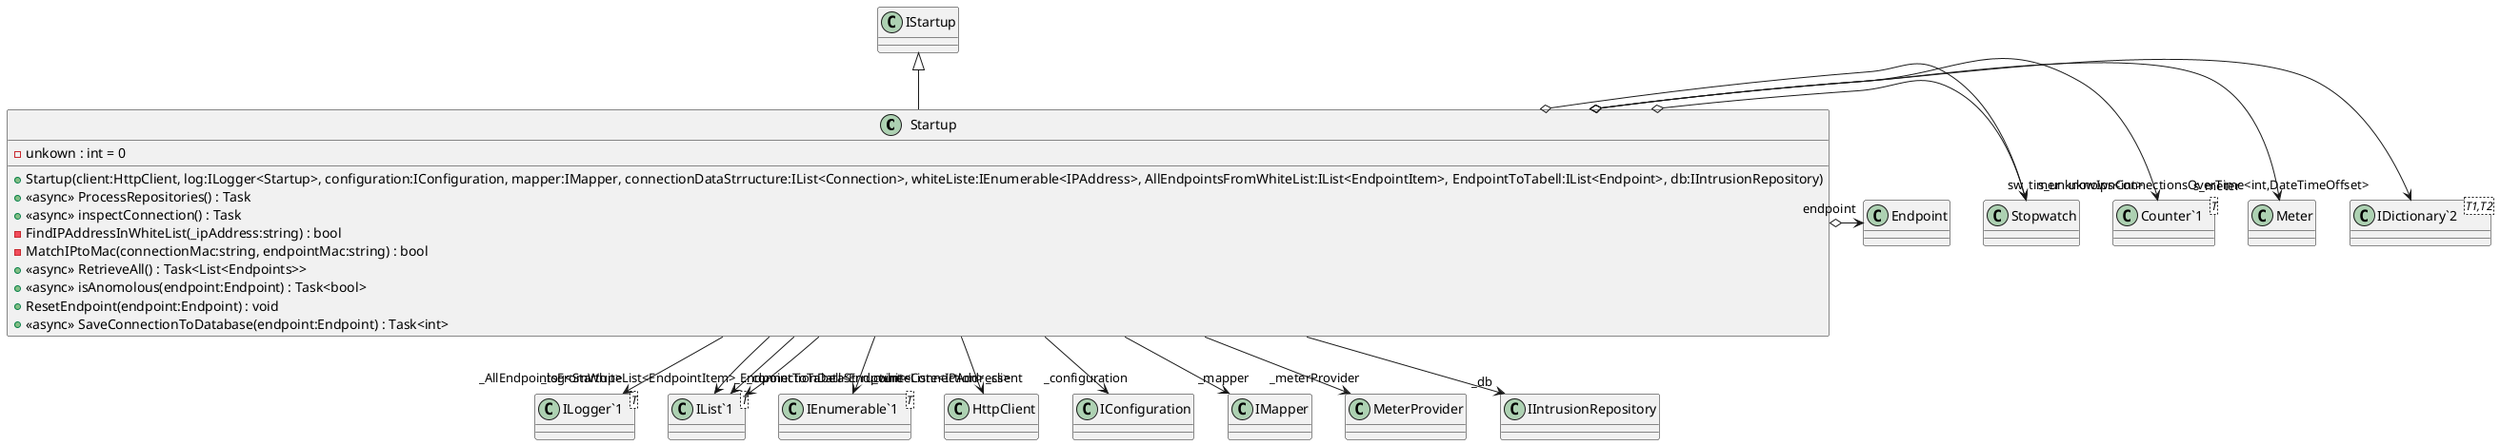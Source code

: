 @startuml
class Startup {
    - unkown : int = 0
    + Startup(client:HttpClient, log:ILogger<Startup>, configuration:IConfiguration, mapper:IMapper, connectionDataStrructure:IList<Connection>, whiteListe:IEnumerable<IPAddress>, AllEndpointsFromWhiteList:IList<EndpointItem>, EndpointToTabell:IList<Endpoint>, db:IIntrusionRepository)
    + <<async>> ProcessRepositories() : Task
    + <<async>> inspectConnection() : Task
    - FindIPAddressInWhiteList(_ipAddress:string) : bool
    - MatchIPtoMac(connectionMac:string, endpointMac:string) : bool
    + <<async>> RetrieveAll() : Task<List<Endpoints>>
    + <<async>> isAnomolous(endpoint:Endpoint) : Task<bool>
    + ResetEndpoint(endpoint:Endpoint) : void
    + <<async>> SaveConnectionToDatabase(endpoint:Endpoint) : Task<int>
}
class "ILogger`1"<T> {
}
class "IList`1"<T> {
}
class "IEnumerable`1"<T> {
}
class "IDictionary`2"<T1,T2> {
}
class "Counter`1"<T> {
}
IStartup <|-- Startup
Startup --> "_client" HttpClient
Startup --> "_configuration" IConfiguration
Startup --> "_log<Startup>" "ILogger`1"
Startup --> "_mapper" IMapper
Startup --> "_meterProvider" MeterProvider
Startup --> "_db" IIntrusionRepository
Startup --> "_connectionDataStrructure<Connection>" "IList`1"
Startup --> "_whiteListe<IPAddress>" "IEnumerable`1"
Startup o-> "uknownConnectionsOverTime<int,DateTimeOffset>" "IDictionary`2"
Startup o-> "s_meter" Meter
Startup o-> "s_unknowIps<int>" "Counter`1"
Startup o-> "sw" Stopwatch
Startup o-> "timer" Stopwatch
Startup o-> "endpoint" Endpoint
Startup --> "_AllEndpointsFromWhiteList<EndpointItem>" "IList`1"
Startup --> "_EndpointToTabell<Endpoint>" "IList`1"
@enduml
